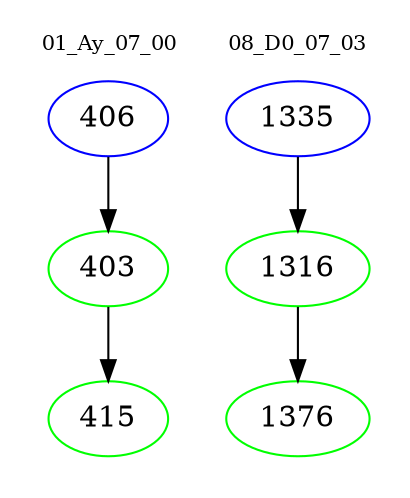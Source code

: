 digraph{
subgraph cluster_0 {
color = white
label = "01_Ay_07_00";
fontsize=10;
T0_406 [label="406", color="blue"]
T0_406 -> T0_403 [color="black"]
T0_403 [label="403", color="green"]
T0_403 -> T0_415 [color="black"]
T0_415 [label="415", color="green"]
}
subgraph cluster_1 {
color = white
label = "08_D0_07_03";
fontsize=10;
T1_1335 [label="1335", color="blue"]
T1_1335 -> T1_1316 [color="black"]
T1_1316 [label="1316", color="green"]
T1_1316 -> T1_1376 [color="black"]
T1_1376 [label="1376", color="green"]
}
}
